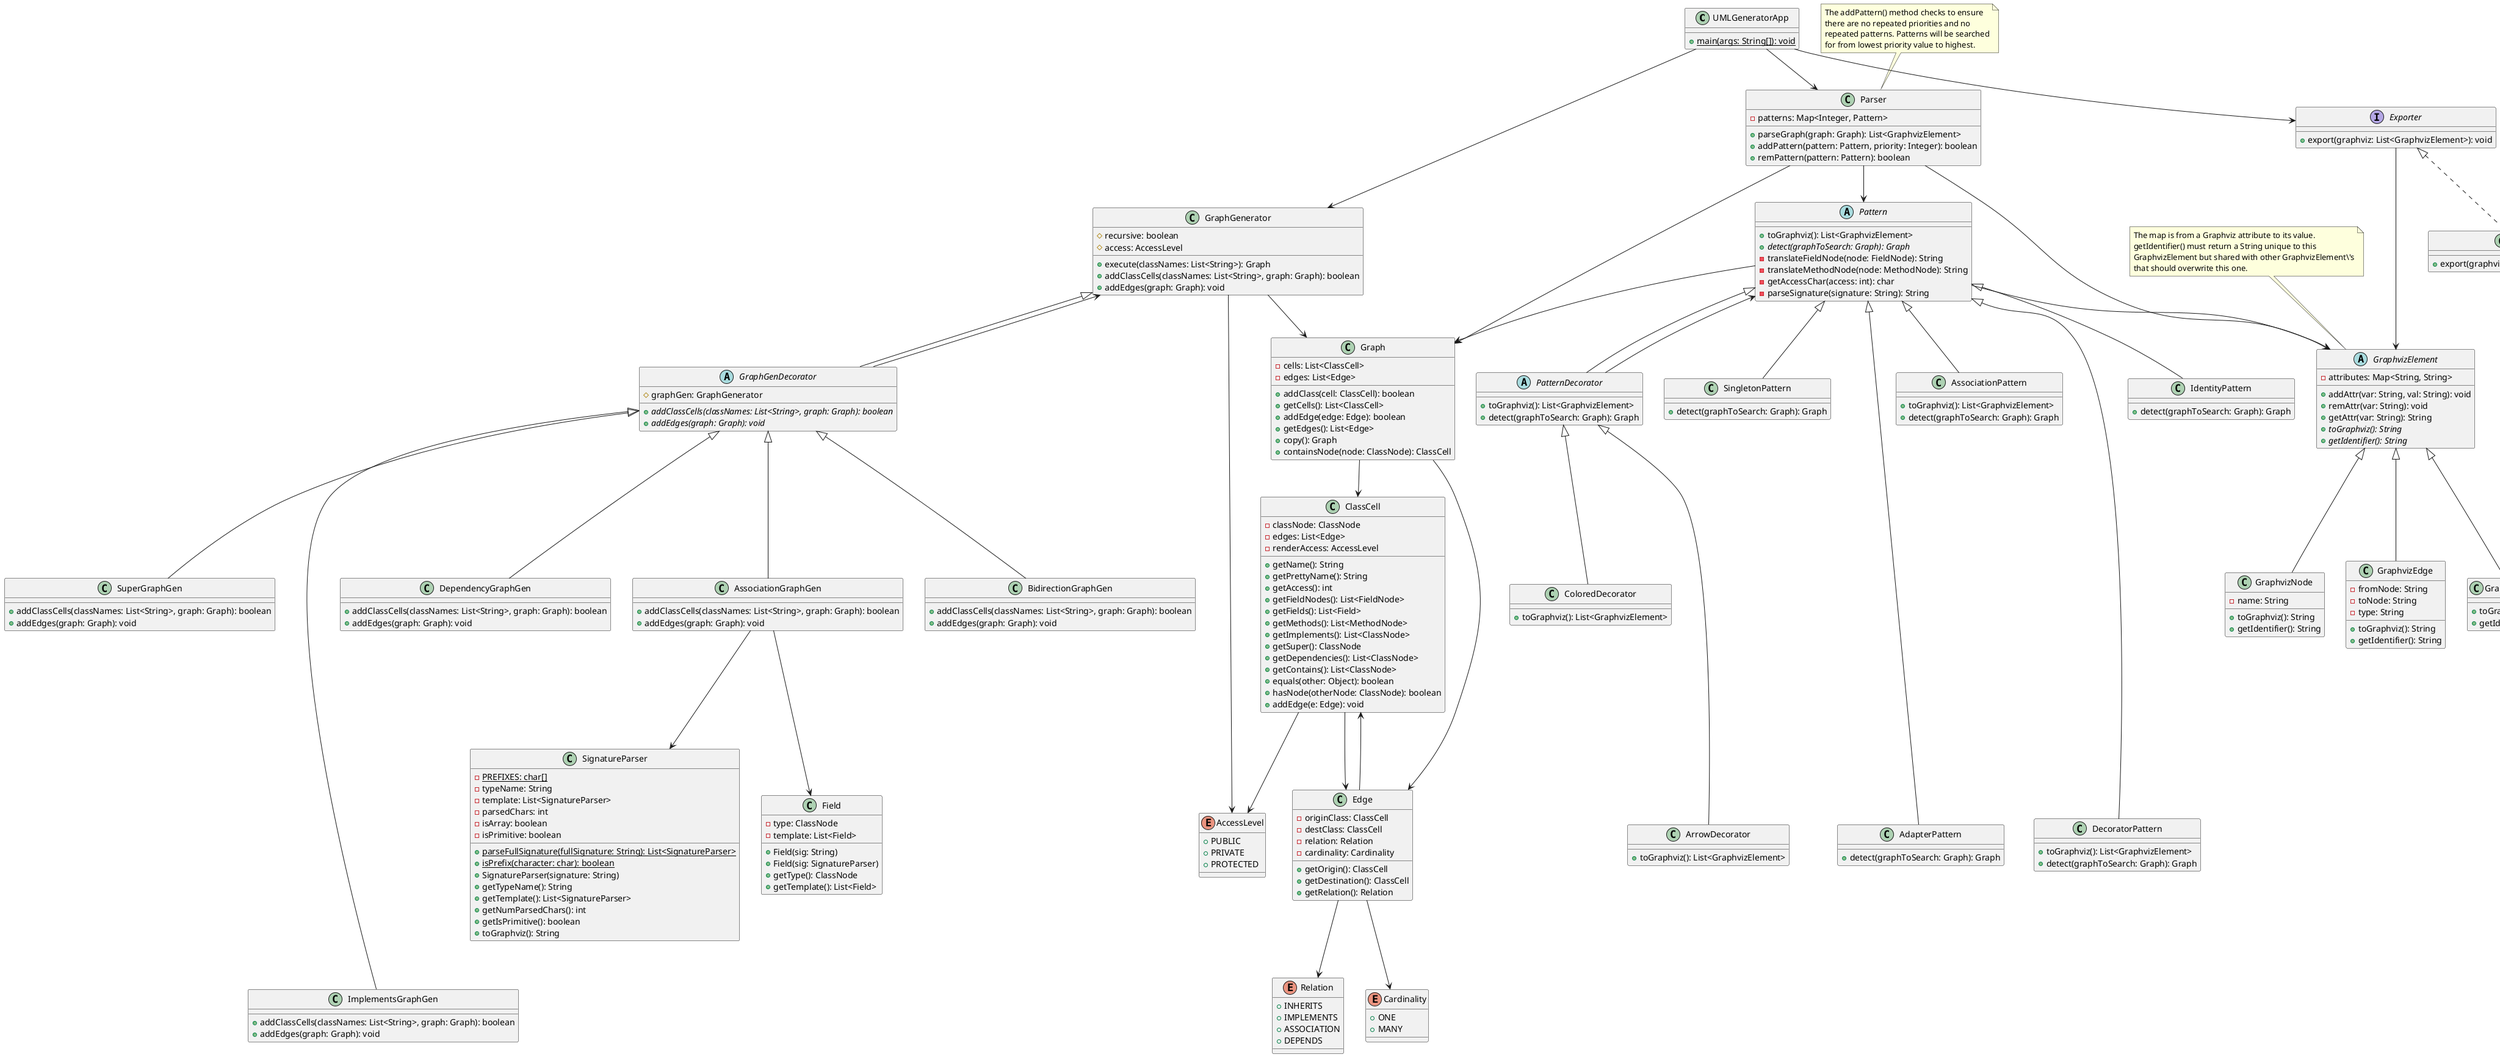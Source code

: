 @startuml

class UMLGeneratorApp {
+ {static} main(args: String[]): void
}

class GraphGenerator {
# recursive: boolean
# access: AccessLevel
+ execute(classNames: List<String>): Graph
+ addClassCells(classNames: List<String>, graph: Graph): boolean
+ addEdges(graph: Graph): void
}

abstract class GraphGenDecorator extends GraphGenerator {
# graphGen: GraphGenerator
+ {abstract} addClassCells(classNames: List<String>, graph: Graph): boolean
+ {abstract} addEdges(graph: Graph): void
}

class SuperGraphGen extends GraphGenDecorator {
+ addClassCells(classNames: List<String>, graph: Graph): boolean
+ addEdges(graph: Graph): void
}

class ImplementsGraphGen extends GraphGenDecorator {
+ addClassCells(classNames: List<String>, graph: Graph): boolean
+ addEdges(graph: Graph): void
}

class DependencyGraphGen extends GraphGenDecorator {
+ addClassCells(classNames: List<String>, graph: Graph): boolean
+ addEdges(graph: Graph): void
}

class AssociationGraphGen extends GraphGenDecorator {
'- edgesToAdd: List<Edge>
'- lastCalled: Graph
+ addClassCells(classNames: List<String>, graph: Graph): boolean
+ addEdges(graph: Graph): void
}

class BidirectionGraphGen extends GraphGenDecorator {
+ addClassCells(classNames: List<String>, graph: Graph): boolean
+ addEdges(graph: Graph): void
}

'BidirectionGraphGen -[hidden]--> AssociationGraphGen
DependencyGraphGen -[hidden]--> ImplementsGraphGen

enum AccessLevel {
+ PUBLIC
+ PRIVATE
+ PROTECTED
}

class SignatureParser {
- {static} PREFIXES: char[]
- typeName: String
- template: List<SignatureParser>
- parsedChars: int
- isArray: boolean
- isPrimitive: boolean

+ {static} parseFullSignature(fullSignature: String): List<SignatureParser>
+ {static} isPrefix(character: char): boolean
+ SignatureParser(signature: String)
+ getTypeName(): String
+ getTemplate(): List<SignatureParser>
+ getNumParsedChars(): int
+ getIsPrimitive(): boolean
+ toGraphviz(): String
}

class ClassCell {
- classNode: ClassNode
- edges: List<Edge>
- renderAccess: AccessLevel
+ getName(): String
+ getPrettyName(): String
+ getAccess(): int
+ getFieldNodes(): List<FieldNode>
+ getFields(): List<Field>
+ getMethods(): List<MethodNode>
+ getImplements(): List<ClassNode>
+ getSuper(): ClassNode
+ getDependencies(): List<ClassNode>
+ getContains(): List<ClassNode>
+ equals(other: Object): boolean
+ hasNode(otherNode: ClassNode): boolean
+ addEdge(e: Edge): void
}

class Field {
- type: ClassNode
- template: List<Field>
+ Field(sig: String)
+ Field(sig: SignatureParser)
+ getType(): ClassNode
+ getTemplate(): List<Field>
}

enum Relation {
+ INHERITS
+ IMPLEMENTS
+ ASSOCIATION
+ DEPENDS
}

enum Cardinality {
+ ONE
+ MANY
}

class Edge {
- originClass: ClassCell
- destClass: ClassCell
- relation: Relation
- cardinality: Cardinality
+ getOrigin(): ClassCell
+ getDestination(): ClassCell
+ getRelation(): Relation
}

class Parser {
- patterns: Map<Integer, Pattern>
+ parseGraph(graph: Graph): List<GraphvizElement>
+ addPattern(pattern: Pattern, priority: Integer): boolean
+ remPattern(pattern: Pattern): boolean
}
note top of Parser
The addPattern() method checks to ensure
there are no repeated priorities and no
repeated patterns. Patterns will be searched
for from lowest priority value to highest.
end note

class Graph {
- cells: List<ClassCell>
- edges: List<Edge>
+ addClass(cell: ClassCell): boolean
+ getCells(): List<ClassCell>
+ addEdge(edge: Edge): boolean
+ getEdges(): List<Edge>
+ copy(): Graph
+ containsNode(node: ClassNode): ClassCell
}

abstract class Pattern {
+ toGraphviz(): List<GraphvizElement>
+ {abstract} detect(graphToSearch: Graph): Graph
- translateFieldNode(node: FieldNode): String
- translateMethodNode(node: MethodNode): String
- getAccessChar(access: int): char
- parseSignature(signature: String): String
}

abstract class PatternDecorator extends Pattern {
+ toGraphviz(): List<GraphvizElement>
+ detect(graphToSearch: Graph): Graph
}

class ColoredDecorator extends PatternDecorator {
+ toGraphviz(): List<GraphvizElement>
}

class ArrowDecorator extends PatternDecorator {
+ toGraphviz(): List<GraphvizElement>
}

class SingletonPattern extends Pattern {
+ detect(graphToSearch: Graph): Graph
}

class AdapterPattern extends Pattern {
+ detect(graphToSearch: Graph): Graph
}

class DecoratorPattern extends Pattern {
+ toGraphviz(): List<GraphvizElement>
+ detect(graphToSearch: Graph): Graph
}

class AssociationPattern extends Pattern {
+ toGraphviz(): List<GraphvizElement>
+ detect(graphToSearch: Graph): Graph
}

class IdentityPattern extends Pattern {
+ detect(graphToSearch: Graph): Graph
}

IdentityPattern -[hidden]--> DecoratorPattern
AssociationPattern -[hidden]--> AdapterPattern
SingletonPattern -[hidden]--> ArrowDecorator

abstract class GraphvizElement {
- attributes: Map<String, String>
+ addAttr(var: String, val: String): void
+ remAttr(var: String): void
+ getAttr(var: String): String
+ {abstract} toGraphviz(): String
+ {abstract} getIdentifier(): String
}
note top of GraphvizElement
The map is from a Graphviz attribute to its value.
getIdentifier() must return a String unique to this
GraphvizElement but shared with other GraphvizElement\'s
that should overwrite this one.
end note

class GraphvizNode extends GraphvizElement {
- name: String
+ toGraphviz(): String
+ getIdentifier(): String
}

class GraphvizEdge extends GraphvizElement {
- fromNode: String
- toNode: String
- type: String
+ toGraphviz(): String
+ getIdentifier(): String
}

class GraphvizGlobalParam extends GraphvizElement {
+ toGraphviz(): String
+ getIdentifier(): String
}

interface Exporter {
+ export(graphviz: List<GraphvizElement>): void
}

class FileExporter implements Exporter {
+ export(graphviz: List<GraphvizElement>): void
}

UMLGeneratorApp --> GraphGenerator
UMLGeneratorApp --> Parser
UMLGeneratorApp --> Exporter
GraphGenerator --> Graph
GraphGenerator --> AccessLevel
GraphGenDecorator --> GraphGenerator
AssociationGraphGen --> SignatureParser
AssociationGraphGen --> Field
ClassCell --> Edge
ClassCell --> AccessLevel
Edge --> ClassCell
Edge --> Relation
Edge --> Cardinality
Parser --> Pattern
Pattern --> Graph
PatternDecorator --> Pattern
Pattern --> GraphvizElement
Graph --> ClassCell
Graph --> Edge
Parser --> Graph
Parser --> GraphvizElement
Exporter --> GraphvizElement
@enduml

